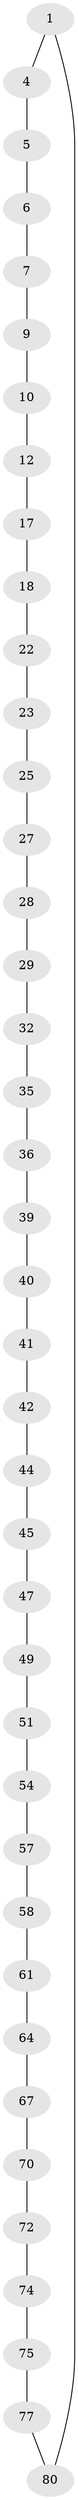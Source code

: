 // original degree distribution, {2: 1.0}
// Generated by graph-tools (version 1.1) at 2025/20/03/04/25 18:20:12]
// undirected, 40 vertices, 40 edges
graph export_dot {
graph [start="1"]
  node [color=gray90,style=filled];
  1 [super="+2+81"];
  4;
  5;
  6;
  7 [super="+8"];
  9;
  10 [super="+11"];
  12 [super="+13"];
  17;
  18 [super="+19"];
  22;
  23 [super="+24"];
  25 [super="+26"];
  27;
  28;
  29 [super="+30"];
  32 [super="+33"];
  35;
  36 [super="+37"];
  39;
  40;
  41;
  42 [super="+43"];
  44;
  45 [super="+46"];
  47 [super="+48"];
  49 [super="+50"];
  51 [super="+52"];
  54 [super="+55"];
  57;
  58 [super="+59"];
  61 [super="+62"];
  64 [super="+65"];
  67 [super="+68"];
  70 [super="+71"];
  72 [super="+73"];
  74;
  75 [super="+76"];
  77 [super="+78"];
  80;
  1 -- 4;
  1 -- 80;
  4 -- 5;
  5 -- 6;
  6 -- 7;
  7 -- 9;
  9 -- 10;
  10 -- 12;
  12 -- 17;
  17 -- 18;
  18 -- 22;
  22 -- 23;
  23 -- 25;
  25 -- 27;
  27 -- 28;
  28 -- 29;
  29 -- 32;
  32 -- 35;
  35 -- 36;
  36 -- 39;
  39 -- 40;
  40 -- 41;
  41 -- 42;
  42 -- 44;
  44 -- 45;
  45 -- 47;
  47 -- 49;
  49 -- 51;
  51 -- 54;
  54 -- 57;
  57 -- 58;
  58 -- 61;
  61 -- 64;
  64 -- 67;
  67 -- 70;
  70 -- 72;
  72 -- 74;
  74 -- 75;
  75 -- 77;
  77 -- 80;
}
